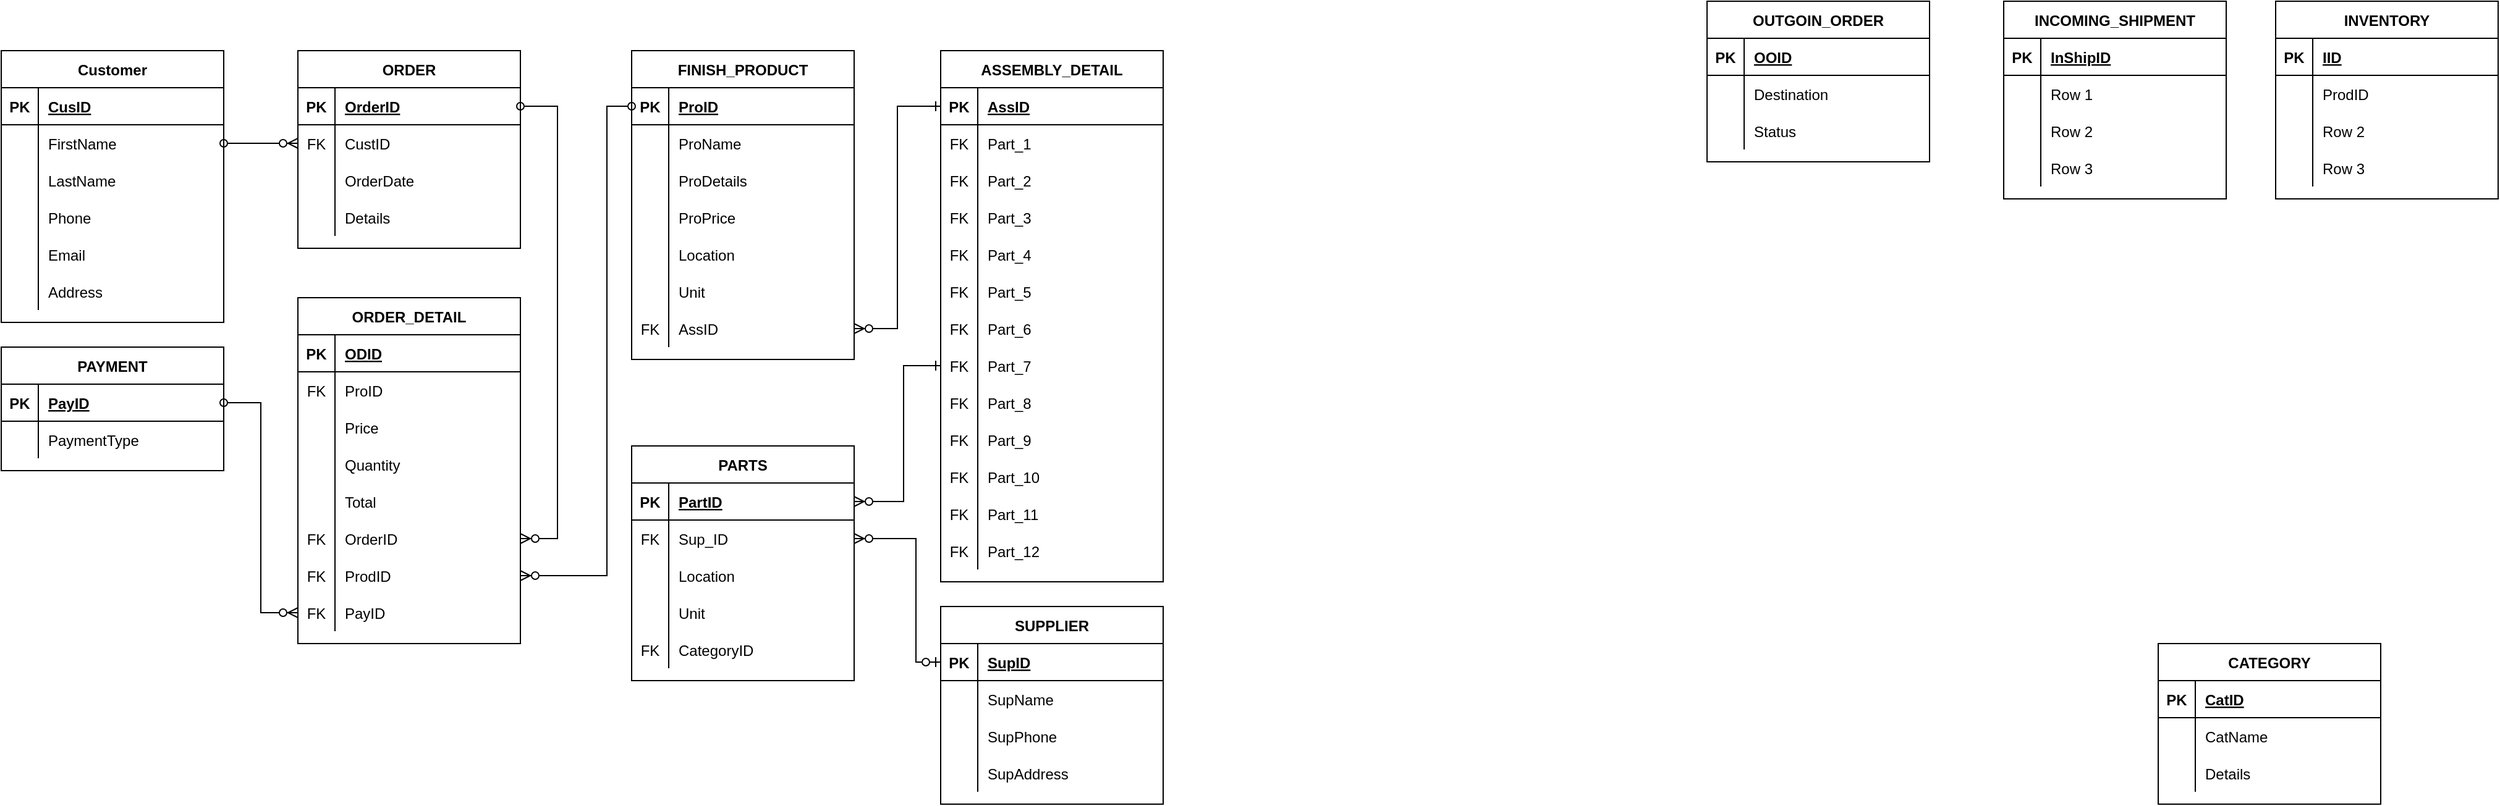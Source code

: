 <mxfile version="14.9.6" type="github">
  <diagram id="S9afzDDr6wnwErve1ACt" name="Page-1">
    <mxGraphModel dx="3122" dy="794" grid="1" gridSize="10" guides="1" tooltips="1" connect="1" arrows="1" fold="1" page="1" pageScale="1" pageWidth="850" pageHeight="1100" math="0" shadow="0">
      <root>
        <mxCell id="0" />
        <mxCell id="1" parent="0" />
        <mxCell id="tT8xZsPLXBF-Hx5m8fWg-1" value="INCOMING_SHIPMENT" style="shape=table;startSize=30;container=1;collapsible=1;childLayout=tableLayout;fixedRows=1;rowLines=0;fontStyle=1;align=center;resizeLast=1;" parent="1" vertex="1">
          <mxGeometry x="300" width="180" height="160" as="geometry" />
        </mxCell>
        <mxCell id="tT8xZsPLXBF-Hx5m8fWg-2" value="" style="shape=partialRectangle;collapsible=0;dropTarget=0;pointerEvents=0;fillColor=none;top=0;left=0;bottom=1;right=0;points=[[0,0.5],[1,0.5]];portConstraint=eastwest;" parent="tT8xZsPLXBF-Hx5m8fWg-1" vertex="1">
          <mxGeometry y="30" width="180" height="30" as="geometry" />
        </mxCell>
        <mxCell id="tT8xZsPLXBF-Hx5m8fWg-3" value="PK" style="shape=partialRectangle;connectable=0;fillColor=none;top=0;left=0;bottom=0;right=0;fontStyle=1;overflow=hidden;" parent="tT8xZsPLXBF-Hx5m8fWg-2" vertex="1">
          <mxGeometry width="30" height="30" as="geometry" />
        </mxCell>
        <mxCell id="tT8xZsPLXBF-Hx5m8fWg-4" value="InShipID" style="shape=partialRectangle;connectable=0;fillColor=none;top=0;left=0;bottom=0;right=0;align=left;spacingLeft=6;fontStyle=5;overflow=hidden;" parent="tT8xZsPLXBF-Hx5m8fWg-2" vertex="1">
          <mxGeometry x="30" width="150" height="30" as="geometry" />
        </mxCell>
        <mxCell id="tT8xZsPLXBF-Hx5m8fWg-5" value="" style="shape=partialRectangle;collapsible=0;dropTarget=0;pointerEvents=0;fillColor=none;top=0;left=0;bottom=0;right=0;points=[[0,0.5],[1,0.5]];portConstraint=eastwest;" parent="tT8xZsPLXBF-Hx5m8fWg-1" vertex="1">
          <mxGeometry y="60" width="180" height="30" as="geometry" />
        </mxCell>
        <mxCell id="tT8xZsPLXBF-Hx5m8fWg-6" value="" style="shape=partialRectangle;connectable=0;fillColor=none;top=0;left=0;bottom=0;right=0;editable=1;overflow=hidden;" parent="tT8xZsPLXBF-Hx5m8fWg-5" vertex="1">
          <mxGeometry width="30" height="30" as="geometry" />
        </mxCell>
        <mxCell id="tT8xZsPLXBF-Hx5m8fWg-7" value="Row 1" style="shape=partialRectangle;connectable=0;fillColor=none;top=0;left=0;bottom=0;right=0;align=left;spacingLeft=6;overflow=hidden;" parent="tT8xZsPLXBF-Hx5m8fWg-5" vertex="1">
          <mxGeometry x="30" width="150" height="30" as="geometry" />
        </mxCell>
        <mxCell id="tT8xZsPLXBF-Hx5m8fWg-8" value="" style="shape=partialRectangle;collapsible=0;dropTarget=0;pointerEvents=0;fillColor=none;top=0;left=0;bottom=0;right=0;points=[[0,0.5],[1,0.5]];portConstraint=eastwest;" parent="tT8xZsPLXBF-Hx5m8fWg-1" vertex="1">
          <mxGeometry y="90" width="180" height="30" as="geometry" />
        </mxCell>
        <mxCell id="tT8xZsPLXBF-Hx5m8fWg-9" value="" style="shape=partialRectangle;connectable=0;fillColor=none;top=0;left=0;bottom=0;right=0;editable=1;overflow=hidden;" parent="tT8xZsPLXBF-Hx5m8fWg-8" vertex="1">
          <mxGeometry width="30" height="30" as="geometry" />
        </mxCell>
        <mxCell id="tT8xZsPLXBF-Hx5m8fWg-10" value="Row 2" style="shape=partialRectangle;connectable=0;fillColor=none;top=0;left=0;bottom=0;right=0;align=left;spacingLeft=6;overflow=hidden;" parent="tT8xZsPLXBF-Hx5m8fWg-8" vertex="1">
          <mxGeometry x="30" width="150" height="30" as="geometry" />
        </mxCell>
        <mxCell id="tT8xZsPLXBF-Hx5m8fWg-11" value="" style="shape=partialRectangle;collapsible=0;dropTarget=0;pointerEvents=0;fillColor=none;top=0;left=0;bottom=0;right=0;points=[[0,0.5],[1,0.5]];portConstraint=eastwest;" parent="tT8xZsPLXBF-Hx5m8fWg-1" vertex="1">
          <mxGeometry y="120" width="180" height="30" as="geometry" />
        </mxCell>
        <mxCell id="tT8xZsPLXBF-Hx5m8fWg-12" value="" style="shape=partialRectangle;connectable=0;fillColor=none;top=0;left=0;bottom=0;right=0;editable=1;overflow=hidden;" parent="tT8xZsPLXBF-Hx5m8fWg-11" vertex="1">
          <mxGeometry width="30" height="30" as="geometry" />
        </mxCell>
        <mxCell id="tT8xZsPLXBF-Hx5m8fWg-13" value="Row 3" style="shape=partialRectangle;connectable=0;fillColor=none;top=0;left=0;bottom=0;right=0;align=left;spacingLeft=6;overflow=hidden;" parent="tT8xZsPLXBF-Hx5m8fWg-11" vertex="1">
          <mxGeometry x="30" width="150" height="30" as="geometry" />
        </mxCell>
        <mxCell id="tT8xZsPLXBF-Hx5m8fWg-14" value="OUTGOIN_ORDER" style="shape=table;startSize=30;container=1;collapsible=1;childLayout=tableLayout;fixedRows=1;rowLines=0;fontStyle=1;align=center;resizeLast=1;" parent="1" vertex="1">
          <mxGeometry x="60" width="180" height="130" as="geometry" />
        </mxCell>
        <mxCell id="tT8xZsPLXBF-Hx5m8fWg-15" value="" style="shape=partialRectangle;collapsible=0;dropTarget=0;pointerEvents=0;fillColor=none;top=0;left=0;bottom=1;right=0;points=[[0,0.5],[1,0.5]];portConstraint=eastwest;" parent="tT8xZsPLXBF-Hx5m8fWg-14" vertex="1">
          <mxGeometry y="30" width="180" height="30" as="geometry" />
        </mxCell>
        <mxCell id="tT8xZsPLXBF-Hx5m8fWg-16" value="PK" style="shape=partialRectangle;connectable=0;fillColor=none;top=0;left=0;bottom=0;right=0;fontStyle=1;overflow=hidden;" parent="tT8xZsPLXBF-Hx5m8fWg-15" vertex="1">
          <mxGeometry width="30" height="30" as="geometry" />
        </mxCell>
        <mxCell id="tT8xZsPLXBF-Hx5m8fWg-17" value="OOID" style="shape=partialRectangle;connectable=0;fillColor=none;top=0;left=0;bottom=0;right=0;align=left;spacingLeft=6;fontStyle=5;overflow=hidden;" parent="tT8xZsPLXBF-Hx5m8fWg-15" vertex="1">
          <mxGeometry x="30" width="150" height="30" as="geometry" />
        </mxCell>
        <mxCell id="tT8xZsPLXBF-Hx5m8fWg-18" value="" style="shape=partialRectangle;collapsible=0;dropTarget=0;pointerEvents=0;fillColor=none;top=0;left=0;bottom=0;right=0;points=[[0,0.5],[1,0.5]];portConstraint=eastwest;" parent="tT8xZsPLXBF-Hx5m8fWg-14" vertex="1">
          <mxGeometry y="60" width="180" height="30" as="geometry" />
        </mxCell>
        <mxCell id="tT8xZsPLXBF-Hx5m8fWg-19" value="" style="shape=partialRectangle;connectable=0;fillColor=none;top=0;left=0;bottom=0;right=0;editable=1;overflow=hidden;" parent="tT8xZsPLXBF-Hx5m8fWg-18" vertex="1">
          <mxGeometry width="30" height="30" as="geometry" />
        </mxCell>
        <mxCell id="tT8xZsPLXBF-Hx5m8fWg-20" value="Destination" style="shape=partialRectangle;connectable=0;fillColor=none;top=0;left=0;bottom=0;right=0;align=left;spacingLeft=6;overflow=hidden;" parent="tT8xZsPLXBF-Hx5m8fWg-18" vertex="1">
          <mxGeometry x="30" width="150" height="30" as="geometry" />
        </mxCell>
        <mxCell id="tT8xZsPLXBF-Hx5m8fWg-21" value="" style="shape=partialRectangle;collapsible=0;dropTarget=0;pointerEvents=0;fillColor=none;top=0;left=0;bottom=0;right=0;points=[[0,0.5],[1,0.5]];portConstraint=eastwest;" parent="tT8xZsPLXBF-Hx5m8fWg-14" vertex="1">
          <mxGeometry y="90" width="180" height="30" as="geometry" />
        </mxCell>
        <mxCell id="tT8xZsPLXBF-Hx5m8fWg-22" value="" style="shape=partialRectangle;connectable=0;fillColor=none;top=0;left=0;bottom=0;right=0;editable=1;overflow=hidden;" parent="tT8xZsPLXBF-Hx5m8fWg-21" vertex="1">
          <mxGeometry width="30" height="30" as="geometry" />
        </mxCell>
        <mxCell id="tT8xZsPLXBF-Hx5m8fWg-23" value="Status" style="shape=partialRectangle;connectable=0;fillColor=none;top=0;left=0;bottom=0;right=0;align=left;spacingLeft=6;overflow=hidden;" parent="tT8xZsPLXBF-Hx5m8fWg-21" vertex="1">
          <mxGeometry x="30" width="150" height="30" as="geometry" />
        </mxCell>
        <mxCell id="tT8xZsPLXBF-Hx5m8fWg-27" value="INVENTORY" style="shape=table;startSize=30;container=1;collapsible=1;childLayout=tableLayout;fixedRows=1;rowLines=0;fontStyle=1;align=center;resizeLast=1;" parent="1" vertex="1">
          <mxGeometry x="520" width="180" height="160" as="geometry" />
        </mxCell>
        <mxCell id="tT8xZsPLXBF-Hx5m8fWg-28" value="" style="shape=partialRectangle;collapsible=0;dropTarget=0;pointerEvents=0;fillColor=none;top=0;left=0;bottom=1;right=0;points=[[0,0.5],[1,0.5]];portConstraint=eastwest;" parent="tT8xZsPLXBF-Hx5m8fWg-27" vertex="1">
          <mxGeometry y="30" width="180" height="30" as="geometry" />
        </mxCell>
        <mxCell id="tT8xZsPLXBF-Hx5m8fWg-29" value="PK" style="shape=partialRectangle;connectable=0;fillColor=none;top=0;left=0;bottom=0;right=0;fontStyle=1;overflow=hidden;" parent="tT8xZsPLXBF-Hx5m8fWg-28" vertex="1">
          <mxGeometry width="30" height="30" as="geometry" />
        </mxCell>
        <mxCell id="tT8xZsPLXBF-Hx5m8fWg-30" value="IID" style="shape=partialRectangle;connectable=0;fillColor=none;top=0;left=0;bottom=0;right=0;align=left;spacingLeft=6;fontStyle=5;overflow=hidden;" parent="tT8xZsPLXBF-Hx5m8fWg-28" vertex="1">
          <mxGeometry x="30" width="150" height="30" as="geometry" />
        </mxCell>
        <mxCell id="tT8xZsPLXBF-Hx5m8fWg-31" value="" style="shape=partialRectangle;collapsible=0;dropTarget=0;pointerEvents=0;fillColor=none;top=0;left=0;bottom=0;right=0;points=[[0,0.5],[1,0.5]];portConstraint=eastwest;" parent="tT8xZsPLXBF-Hx5m8fWg-27" vertex="1">
          <mxGeometry y="60" width="180" height="30" as="geometry" />
        </mxCell>
        <mxCell id="tT8xZsPLXBF-Hx5m8fWg-32" value="" style="shape=partialRectangle;connectable=0;fillColor=none;top=0;left=0;bottom=0;right=0;editable=1;overflow=hidden;" parent="tT8xZsPLXBF-Hx5m8fWg-31" vertex="1">
          <mxGeometry width="30" height="30" as="geometry" />
        </mxCell>
        <mxCell id="tT8xZsPLXBF-Hx5m8fWg-33" value="ProdID" style="shape=partialRectangle;connectable=0;fillColor=none;top=0;left=0;bottom=0;right=0;align=left;spacingLeft=6;overflow=hidden;" parent="tT8xZsPLXBF-Hx5m8fWg-31" vertex="1">
          <mxGeometry x="30" width="150" height="30" as="geometry" />
        </mxCell>
        <mxCell id="tT8xZsPLXBF-Hx5m8fWg-34" value="" style="shape=partialRectangle;collapsible=0;dropTarget=0;pointerEvents=0;fillColor=none;top=0;left=0;bottom=0;right=0;points=[[0,0.5],[1,0.5]];portConstraint=eastwest;" parent="tT8xZsPLXBF-Hx5m8fWg-27" vertex="1">
          <mxGeometry y="90" width="180" height="30" as="geometry" />
        </mxCell>
        <mxCell id="tT8xZsPLXBF-Hx5m8fWg-35" value="" style="shape=partialRectangle;connectable=0;fillColor=none;top=0;left=0;bottom=0;right=0;editable=1;overflow=hidden;" parent="tT8xZsPLXBF-Hx5m8fWg-34" vertex="1">
          <mxGeometry width="30" height="30" as="geometry" />
        </mxCell>
        <mxCell id="tT8xZsPLXBF-Hx5m8fWg-36" value="Row 2" style="shape=partialRectangle;connectable=0;fillColor=none;top=0;left=0;bottom=0;right=0;align=left;spacingLeft=6;overflow=hidden;" parent="tT8xZsPLXBF-Hx5m8fWg-34" vertex="1">
          <mxGeometry x="30" width="150" height="30" as="geometry" />
        </mxCell>
        <mxCell id="tT8xZsPLXBF-Hx5m8fWg-37" value="" style="shape=partialRectangle;collapsible=0;dropTarget=0;pointerEvents=0;fillColor=none;top=0;left=0;bottom=0;right=0;points=[[0,0.5],[1,0.5]];portConstraint=eastwest;" parent="tT8xZsPLXBF-Hx5m8fWg-27" vertex="1">
          <mxGeometry y="120" width="180" height="30" as="geometry" />
        </mxCell>
        <mxCell id="tT8xZsPLXBF-Hx5m8fWg-38" value="" style="shape=partialRectangle;connectable=0;fillColor=none;top=0;left=0;bottom=0;right=0;editable=1;overflow=hidden;" parent="tT8xZsPLXBF-Hx5m8fWg-37" vertex="1">
          <mxGeometry width="30" height="30" as="geometry" />
        </mxCell>
        <mxCell id="tT8xZsPLXBF-Hx5m8fWg-39" value="Row 3" style="shape=partialRectangle;connectable=0;fillColor=none;top=0;left=0;bottom=0;right=0;align=left;spacingLeft=6;overflow=hidden;" parent="tT8xZsPLXBF-Hx5m8fWg-37" vertex="1">
          <mxGeometry x="30" width="150" height="30" as="geometry" />
        </mxCell>
        <mxCell id="tT8xZsPLXBF-Hx5m8fWg-40" value="SUPPLIER" style="shape=table;startSize=30;container=1;collapsible=1;childLayout=tableLayout;fixedRows=1;rowLines=0;fontStyle=1;align=center;resizeLast=1;" parent="1" vertex="1">
          <mxGeometry x="-560" y="490" width="180" height="160" as="geometry" />
        </mxCell>
        <mxCell id="tT8xZsPLXBF-Hx5m8fWg-41" value="" style="shape=partialRectangle;collapsible=0;dropTarget=0;pointerEvents=0;fillColor=none;top=0;left=0;bottom=1;right=0;points=[[0,0.5],[1,0.5]];portConstraint=eastwest;" parent="tT8xZsPLXBF-Hx5m8fWg-40" vertex="1">
          <mxGeometry y="30" width="180" height="30" as="geometry" />
        </mxCell>
        <mxCell id="tT8xZsPLXBF-Hx5m8fWg-42" value="PK" style="shape=partialRectangle;connectable=0;fillColor=none;top=0;left=0;bottom=0;right=0;fontStyle=1;overflow=hidden;" parent="tT8xZsPLXBF-Hx5m8fWg-41" vertex="1">
          <mxGeometry width="30" height="30" as="geometry" />
        </mxCell>
        <mxCell id="tT8xZsPLXBF-Hx5m8fWg-43" value="SupID" style="shape=partialRectangle;connectable=0;fillColor=none;top=0;left=0;bottom=0;right=0;align=left;spacingLeft=6;fontStyle=5;overflow=hidden;" parent="tT8xZsPLXBF-Hx5m8fWg-41" vertex="1">
          <mxGeometry x="30" width="150" height="30" as="geometry" />
        </mxCell>
        <mxCell id="tT8xZsPLXBF-Hx5m8fWg-44" value="" style="shape=partialRectangle;collapsible=0;dropTarget=0;pointerEvents=0;fillColor=none;top=0;left=0;bottom=0;right=0;points=[[0,0.5],[1,0.5]];portConstraint=eastwest;" parent="tT8xZsPLXBF-Hx5m8fWg-40" vertex="1">
          <mxGeometry y="60" width="180" height="30" as="geometry" />
        </mxCell>
        <mxCell id="tT8xZsPLXBF-Hx5m8fWg-45" value="" style="shape=partialRectangle;connectable=0;fillColor=none;top=0;left=0;bottom=0;right=0;editable=1;overflow=hidden;" parent="tT8xZsPLXBF-Hx5m8fWg-44" vertex="1">
          <mxGeometry width="30" height="30" as="geometry" />
        </mxCell>
        <mxCell id="tT8xZsPLXBF-Hx5m8fWg-46" value="SupName" style="shape=partialRectangle;connectable=0;fillColor=none;top=0;left=0;bottom=0;right=0;align=left;spacingLeft=6;overflow=hidden;" parent="tT8xZsPLXBF-Hx5m8fWg-44" vertex="1">
          <mxGeometry x="30" width="150" height="30" as="geometry" />
        </mxCell>
        <mxCell id="tT8xZsPLXBF-Hx5m8fWg-47" value="" style="shape=partialRectangle;collapsible=0;dropTarget=0;pointerEvents=0;fillColor=none;top=0;left=0;bottom=0;right=0;points=[[0,0.5],[1,0.5]];portConstraint=eastwest;" parent="tT8xZsPLXBF-Hx5m8fWg-40" vertex="1">
          <mxGeometry y="90" width="180" height="30" as="geometry" />
        </mxCell>
        <mxCell id="tT8xZsPLXBF-Hx5m8fWg-48" value="" style="shape=partialRectangle;connectable=0;fillColor=none;top=0;left=0;bottom=0;right=0;editable=1;overflow=hidden;" parent="tT8xZsPLXBF-Hx5m8fWg-47" vertex="1">
          <mxGeometry width="30" height="30" as="geometry" />
        </mxCell>
        <mxCell id="tT8xZsPLXBF-Hx5m8fWg-49" value="SupPhone" style="shape=partialRectangle;connectable=0;fillColor=none;top=0;left=0;bottom=0;right=0;align=left;spacingLeft=6;overflow=hidden;" parent="tT8xZsPLXBF-Hx5m8fWg-47" vertex="1">
          <mxGeometry x="30" width="150" height="30" as="geometry" />
        </mxCell>
        <mxCell id="tT8xZsPLXBF-Hx5m8fWg-50" value="" style="shape=partialRectangle;collapsible=0;dropTarget=0;pointerEvents=0;fillColor=none;top=0;left=0;bottom=0;right=0;points=[[0,0.5],[1,0.5]];portConstraint=eastwest;" parent="tT8xZsPLXBF-Hx5m8fWg-40" vertex="1">
          <mxGeometry y="120" width="180" height="30" as="geometry" />
        </mxCell>
        <mxCell id="tT8xZsPLXBF-Hx5m8fWg-51" value="" style="shape=partialRectangle;connectable=0;fillColor=none;top=0;left=0;bottom=0;right=0;editable=1;overflow=hidden;" parent="tT8xZsPLXBF-Hx5m8fWg-50" vertex="1">
          <mxGeometry width="30" height="30" as="geometry" />
        </mxCell>
        <mxCell id="tT8xZsPLXBF-Hx5m8fWg-52" value="SupAddress" style="shape=partialRectangle;connectable=0;fillColor=none;top=0;left=0;bottom=0;right=0;align=left;spacingLeft=6;overflow=hidden;" parent="tT8xZsPLXBF-Hx5m8fWg-50" vertex="1">
          <mxGeometry x="30" width="150" height="30" as="geometry" />
        </mxCell>
        <mxCell id="tT8xZsPLXBF-Hx5m8fWg-66" value="PARTS" style="shape=table;startSize=30;container=1;collapsible=1;childLayout=tableLayout;fixedRows=1;rowLines=0;fontStyle=1;align=center;resizeLast=1;" parent="1" vertex="1">
          <mxGeometry x="-810" y="360" width="180" height="190" as="geometry" />
        </mxCell>
        <mxCell id="tT8xZsPLXBF-Hx5m8fWg-67" value="" style="shape=partialRectangle;collapsible=0;dropTarget=0;pointerEvents=0;fillColor=none;top=0;left=0;bottom=1;right=0;points=[[0,0.5],[1,0.5]];portConstraint=eastwest;" parent="tT8xZsPLXBF-Hx5m8fWg-66" vertex="1">
          <mxGeometry y="30" width="180" height="30" as="geometry" />
        </mxCell>
        <mxCell id="tT8xZsPLXBF-Hx5m8fWg-68" value="PK" style="shape=partialRectangle;connectable=0;fillColor=none;top=0;left=0;bottom=0;right=0;fontStyle=1;overflow=hidden;" parent="tT8xZsPLXBF-Hx5m8fWg-67" vertex="1">
          <mxGeometry width="30" height="30" as="geometry" />
        </mxCell>
        <mxCell id="tT8xZsPLXBF-Hx5m8fWg-69" value="PartID" style="shape=partialRectangle;connectable=0;fillColor=none;top=0;left=0;bottom=0;right=0;align=left;spacingLeft=6;fontStyle=5;overflow=hidden;" parent="tT8xZsPLXBF-Hx5m8fWg-67" vertex="1">
          <mxGeometry x="30" width="150" height="30" as="geometry" />
        </mxCell>
        <mxCell id="tT8xZsPLXBF-Hx5m8fWg-70" value="" style="shape=partialRectangle;collapsible=0;dropTarget=0;pointerEvents=0;fillColor=none;top=0;left=0;bottom=0;right=0;points=[[0,0.5],[1,0.5]];portConstraint=eastwest;" parent="tT8xZsPLXBF-Hx5m8fWg-66" vertex="1">
          <mxGeometry y="60" width="180" height="30" as="geometry" />
        </mxCell>
        <mxCell id="tT8xZsPLXBF-Hx5m8fWg-71" value="FK" style="shape=partialRectangle;connectable=0;fillColor=none;top=0;left=0;bottom=0;right=0;editable=1;overflow=hidden;" parent="tT8xZsPLXBF-Hx5m8fWg-70" vertex="1">
          <mxGeometry width="30" height="30" as="geometry" />
        </mxCell>
        <mxCell id="tT8xZsPLXBF-Hx5m8fWg-72" value="Sup_ID" style="shape=partialRectangle;connectable=0;fillColor=none;top=0;left=0;bottom=0;right=0;align=left;spacingLeft=6;overflow=hidden;" parent="tT8xZsPLXBF-Hx5m8fWg-70" vertex="1">
          <mxGeometry x="30" width="150" height="30" as="geometry" />
        </mxCell>
        <mxCell id="tT8xZsPLXBF-Hx5m8fWg-73" value="" style="shape=partialRectangle;collapsible=0;dropTarget=0;pointerEvents=0;fillColor=none;top=0;left=0;bottom=0;right=0;points=[[0,0.5],[1,0.5]];portConstraint=eastwest;" parent="tT8xZsPLXBF-Hx5m8fWg-66" vertex="1">
          <mxGeometry y="90" width="180" height="30" as="geometry" />
        </mxCell>
        <mxCell id="tT8xZsPLXBF-Hx5m8fWg-74" value="" style="shape=partialRectangle;connectable=0;fillColor=none;top=0;left=0;bottom=0;right=0;editable=1;overflow=hidden;" parent="tT8xZsPLXBF-Hx5m8fWg-73" vertex="1">
          <mxGeometry width="30" height="30" as="geometry" />
        </mxCell>
        <mxCell id="tT8xZsPLXBF-Hx5m8fWg-75" value="Location" style="shape=partialRectangle;connectable=0;fillColor=none;top=0;left=0;bottom=0;right=0;align=left;spacingLeft=6;overflow=hidden;" parent="tT8xZsPLXBF-Hx5m8fWg-73" vertex="1">
          <mxGeometry x="30" width="150" height="30" as="geometry" />
        </mxCell>
        <mxCell id="tT8xZsPLXBF-Hx5m8fWg-106" value="" style="shape=partialRectangle;collapsible=0;dropTarget=0;pointerEvents=0;fillColor=none;top=0;left=0;bottom=0;right=0;points=[[0,0.5],[1,0.5]];portConstraint=eastwest;" parent="tT8xZsPLXBF-Hx5m8fWg-66" vertex="1">
          <mxGeometry y="120" width="180" height="30" as="geometry" />
        </mxCell>
        <mxCell id="tT8xZsPLXBF-Hx5m8fWg-107" value="" style="shape=partialRectangle;connectable=0;fillColor=none;top=0;left=0;bottom=0;right=0;editable=1;overflow=hidden;" parent="tT8xZsPLXBF-Hx5m8fWg-106" vertex="1">
          <mxGeometry width="30" height="30" as="geometry" />
        </mxCell>
        <mxCell id="tT8xZsPLXBF-Hx5m8fWg-108" value="Unit" style="shape=partialRectangle;connectable=0;fillColor=none;top=0;left=0;bottom=0;right=0;align=left;spacingLeft=6;overflow=hidden;" parent="tT8xZsPLXBF-Hx5m8fWg-106" vertex="1">
          <mxGeometry x="30" width="150" height="30" as="geometry" />
        </mxCell>
        <mxCell id="tT8xZsPLXBF-Hx5m8fWg-111" value="" style="shape=partialRectangle;collapsible=0;dropTarget=0;pointerEvents=0;fillColor=none;top=0;left=0;bottom=0;right=0;points=[[0,0.5],[1,0.5]];portConstraint=eastwest;" parent="tT8xZsPLXBF-Hx5m8fWg-66" vertex="1">
          <mxGeometry y="150" width="180" height="30" as="geometry" />
        </mxCell>
        <mxCell id="tT8xZsPLXBF-Hx5m8fWg-112" value="FK" style="shape=partialRectangle;connectable=0;fillColor=none;top=0;left=0;bottom=0;right=0;editable=1;overflow=hidden;" parent="tT8xZsPLXBF-Hx5m8fWg-111" vertex="1">
          <mxGeometry width="30" height="30" as="geometry" />
        </mxCell>
        <mxCell id="tT8xZsPLXBF-Hx5m8fWg-113" value="CategoryID" style="shape=partialRectangle;connectable=0;fillColor=none;top=0;left=0;bottom=0;right=0;align=left;spacingLeft=6;overflow=hidden;" parent="tT8xZsPLXBF-Hx5m8fWg-111" vertex="1">
          <mxGeometry x="30" width="150" height="30" as="geometry" />
        </mxCell>
        <mxCell id="tT8xZsPLXBF-Hx5m8fWg-79" value="CATEGORY" style="shape=table;startSize=30;container=1;collapsible=1;childLayout=tableLayout;fixedRows=1;rowLines=0;fontStyle=1;align=center;resizeLast=1;" parent="1" vertex="1">
          <mxGeometry x="425" y="520" width="180" height="130" as="geometry" />
        </mxCell>
        <mxCell id="tT8xZsPLXBF-Hx5m8fWg-80" value="" style="shape=partialRectangle;collapsible=0;dropTarget=0;pointerEvents=0;fillColor=none;top=0;left=0;bottom=1;right=0;points=[[0,0.5],[1,0.5]];portConstraint=eastwest;" parent="tT8xZsPLXBF-Hx5m8fWg-79" vertex="1">
          <mxGeometry y="30" width="180" height="30" as="geometry" />
        </mxCell>
        <mxCell id="tT8xZsPLXBF-Hx5m8fWg-81" value="PK" style="shape=partialRectangle;connectable=0;fillColor=none;top=0;left=0;bottom=0;right=0;fontStyle=1;overflow=hidden;" parent="tT8xZsPLXBF-Hx5m8fWg-80" vertex="1">
          <mxGeometry width="30" height="30" as="geometry" />
        </mxCell>
        <mxCell id="tT8xZsPLXBF-Hx5m8fWg-82" value="CatID" style="shape=partialRectangle;connectable=0;fillColor=none;top=0;left=0;bottom=0;right=0;align=left;spacingLeft=6;fontStyle=5;overflow=hidden;" parent="tT8xZsPLXBF-Hx5m8fWg-80" vertex="1">
          <mxGeometry x="30" width="150" height="30" as="geometry" />
        </mxCell>
        <mxCell id="tT8xZsPLXBF-Hx5m8fWg-83" value="" style="shape=partialRectangle;collapsible=0;dropTarget=0;pointerEvents=0;fillColor=none;top=0;left=0;bottom=0;right=0;points=[[0,0.5],[1,0.5]];portConstraint=eastwest;" parent="tT8xZsPLXBF-Hx5m8fWg-79" vertex="1">
          <mxGeometry y="60" width="180" height="30" as="geometry" />
        </mxCell>
        <mxCell id="tT8xZsPLXBF-Hx5m8fWg-84" value="" style="shape=partialRectangle;connectable=0;fillColor=none;top=0;left=0;bottom=0;right=0;editable=1;overflow=hidden;" parent="tT8xZsPLXBF-Hx5m8fWg-83" vertex="1">
          <mxGeometry width="30" height="30" as="geometry" />
        </mxCell>
        <mxCell id="tT8xZsPLXBF-Hx5m8fWg-85" value="CatName" style="shape=partialRectangle;connectable=0;fillColor=none;top=0;left=0;bottom=0;right=0;align=left;spacingLeft=6;overflow=hidden;" parent="tT8xZsPLXBF-Hx5m8fWg-83" vertex="1">
          <mxGeometry x="30" width="150" height="30" as="geometry" />
        </mxCell>
        <mxCell id="tT8xZsPLXBF-Hx5m8fWg-86" value="" style="shape=partialRectangle;collapsible=0;dropTarget=0;pointerEvents=0;fillColor=none;top=0;left=0;bottom=0;right=0;points=[[0,0.5],[1,0.5]];portConstraint=eastwest;" parent="tT8xZsPLXBF-Hx5m8fWg-79" vertex="1">
          <mxGeometry y="90" width="180" height="30" as="geometry" />
        </mxCell>
        <mxCell id="tT8xZsPLXBF-Hx5m8fWg-87" value="" style="shape=partialRectangle;connectable=0;fillColor=none;top=0;left=0;bottom=0;right=0;editable=1;overflow=hidden;" parent="tT8xZsPLXBF-Hx5m8fWg-86" vertex="1">
          <mxGeometry width="30" height="30" as="geometry" />
        </mxCell>
        <mxCell id="tT8xZsPLXBF-Hx5m8fWg-88" value="Details" style="shape=partialRectangle;connectable=0;fillColor=none;top=0;left=0;bottom=0;right=0;align=left;spacingLeft=6;overflow=hidden;" parent="tT8xZsPLXBF-Hx5m8fWg-86" vertex="1">
          <mxGeometry x="30" width="150" height="30" as="geometry" />
        </mxCell>
        <mxCell id="tT8xZsPLXBF-Hx5m8fWg-92" value="ORDER" style="shape=table;startSize=30;container=1;collapsible=1;childLayout=tableLayout;fixedRows=1;rowLines=0;fontStyle=1;align=center;resizeLast=1;" parent="1" vertex="1">
          <mxGeometry x="-1080" y="40" width="180" height="160" as="geometry" />
        </mxCell>
        <mxCell id="tT8xZsPLXBF-Hx5m8fWg-93" value="" style="shape=partialRectangle;collapsible=0;dropTarget=0;pointerEvents=0;fillColor=none;top=0;left=0;bottom=1;right=0;points=[[0,0.5],[1,0.5]];portConstraint=eastwest;" parent="tT8xZsPLXBF-Hx5m8fWg-92" vertex="1">
          <mxGeometry y="30" width="180" height="30" as="geometry" />
        </mxCell>
        <mxCell id="tT8xZsPLXBF-Hx5m8fWg-94" value="PK" style="shape=partialRectangle;connectable=0;fillColor=none;top=0;left=0;bottom=0;right=0;fontStyle=1;overflow=hidden;" parent="tT8xZsPLXBF-Hx5m8fWg-93" vertex="1">
          <mxGeometry width="30" height="30" as="geometry" />
        </mxCell>
        <mxCell id="tT8xZsPLXBF-Hx5m8fWg-95" value="OrderID" style="shape=partialRectangle;connectable=0;fillColor=none;top=0;left=0;bottom=0;right=0;align=left;spacingLeft=6;fontStyle=5;overflow=hidden;" parent="tT8xZsPLXBF-Hx5m8fWg-93" vertex="1">
          <mxGeometry x="30" width="150" height="30" as="geometry" />
        </mxCell>
        <mxCell id="tT8xZsPLXBF-Hx5m8fWg-96" value="" style="shape=partialRectangle;collapsible=0;dropTarget=0;pointerEvents=0;fillColor=none;top=0;left=0;bottom=0;right=0;points=[[0,0.5],[1,0.5]];portConstraint=eastwest;" parent="tT8xZsPLXBF-Hx5m8fWg-92" vertex="1">
          <mxGeometry y="60" width="180" height="30" as="geometry" />
        </mxCell>
        <mxCell id="tT8xZsPLXBF-Hx5m8fWg-97" value="FK" style="shape=partialRectangle;connectable=0;fillColor=none;top=0;left=0;bottom=0;right=0;editable=1;overflow=hidden;" parent="tT8xZsPLXBF-Hx5m8fWg-96" vertex="1">
          <mxGeometry width="30" height="30" as="geometry" />
        </mxCell>
        <mxCell id="tT8xZsPLXBF-Hx5m8fWg-98" value="CustID" style="shape=partialRectangle;connectable=0;fillColor=none;top=0;left=0;bottom=0;right=0;align=left;spacingLeft=6;overflow=hidden;" parent="tT8xZsPLXBF-Hx5m8fWg-96" vertex="1">
          <mxGeometry x="30" width="150" height="30" as="geometry" />
        </mxCell>
        <mxCell id="tT8xZsPLXBF-Hx5m8fWg-99" value="" style="shape=partialRectangle;collapsible=0;dropTarget=0;pointerEvents=0;fillColor=none;top=0;left=0;bottom=0;right=0;points=[[0,0.5],[1,0.5]];portConstraint=eastwest;" parent="tT8xZsPLXBF-Hx5m8fWg-92" vertex="1">
          <mxGeometry y="90" width="180" height="30" as="geometry" />
        </mxCell>
        <mxCell id="tT8xZsPLXBF-Hx5m8fWg-100" value="" style="shape=partialRectangle;connectable=0;fillColor=none;top=0;left=0;bottom=0;right=0;editable=1;overflow=hidden;" parent="tT8xZsPLXBF-Hx5m8fWg-99" vertex="1">
          <mxGeometry width="30" height="30" as="geometry" />
        </mxCell>
        <mxCell id="tT8xZsPLXBF-Hx5m8fWg-101" value="OrderDate" style="shape=partialRectangle;connectable=0;fillColor=none;top=0;left=0;bottom=0;right=0;align=left;spacingLeft=6;overflow=hidden;" parent="tT8xZsPLXBF-Hx5m8fWg-99" vertex="1">
          <mxGeometry x="30" width="150" height="30" as="geometry" />
        </mxCell>
        <mxCell id="tT8xZsPLXBF-Hx5m8fWg-102" value="" style="shape=partialRectangle;collapsible=0;dropTarget=0;pointerEvents=0;fillColor=none;top=0;left=0;bottom=0;right=0;points=[[0,0.5],[1,0.5]];portConstraint=eastwest;" parent="tT8xZsPLXBF-Hx5m8fWg-92" vertex="1">
          <mxGeometry y="120" width="180" height="30" as="geometry" />
        </mxCell>
        <mxCell id="tT8xZsPLXBF-Hx5m8fWg-103" value="" style="shape=partialRectangle;connectable=0;fillColor=none;top=0;left=0;bottom=0;right=0;editable=1;overflow=hidden;" parent="tT8xZsPLXBF-Hx5m8fWg-102" vertex="1">
          <mxGeometry width="30" height="30" as="geometry" />
        </mxCell>
        <mxCell id="tT8xZsPLXBF-Hx5m8fWg-104" value="Details" style="shape=partialRectangle;connectable=0;fillColor=none;top=0;left=0;bottom=0;right=0;align=left;spacingLeft=6;overflow=hidden;" parent="tT8xZsPLXBF-Hx5m8fWg-102" vertex="1">
          <mxGeometry x="30" width="150" height="30" as="geometry" />
        </mxCell>
        <mxCell id="tT8xZsPLXBF-Hx5m8fWg-105" style="edgeStyle=orthogonalEdgeStyle;rounded=0;orthogonalLoop=1;jettySize=auto;html=1;exitX=0;exitY=0.5;exitDx=0;exitDy=0;entryX=1;entryY=0.5;entryDx=0;entryDy=0;endArrow=ERzeroToMany;endFill=1;startArrow=ERzeroToOne;startFill=1;" parent="1" source="tT8xZsPLXBF-Hx5m8fWg-41" target="tT8xZsPLXBF-Hx5m8fWg-70" edge="1">
          <mxGeometry relative="1" as="geometry">
            <mxPoint x="40" y="315" as="sourcePoint" />
            <Array as="points">
              <mxPoint x="-580" y="535" />
              <mxPoint x="-580" y="435" />
            </Array>
          </mxGeometry>
        </mxCell>
        <mxCell id="tT8xZsPLXBF-Hx5m8fWg-115" value="ORDER_DETAIL" style="shape=table;startSize=30;container=1;collapsible=1;childLayout=tableLayout;fixedRows=1;rowLines=0;fontStyle=1;align=center;resizeLast=1;" parent="1" vertex="1">
          <mxGeometry x="-1080" y="240" width="180" height="280" as="geometry" />
        </mxCell>
        <mxCell id="tT8xZsPLXBF-Hx5m8fWg-116" value="" style="shape=partialRectangle;collapsible=0;dropTarget=0;pointerEvents=0;fillColor=none;top=0;left=0;bottom=1;right=0;points=[[0,0.5],[1,0.5]];portConstraint=eastwest;" parent="tT8xZsPLXBF-Hx5m8fWg-115" vertex="1">
          <mxGeometry y="30" width="180" height="30" as="geometry" />
        </mxCell>
        <mxCell id="tT8xZsPLXBF-Hx5m8fWg-117" value="PK" style="shape=partialRectangle;connectable=0;fillColor=none;top=0;left=0;bottom=0;right=0;fontStyle=1;overflow=hidden;" parent="tT8xZsPLXBF-Hx5m8fWg-116" vertex="1">
          <mxGeometry width="30" height="30" as="geometry" />
        </mxCell>
        <mxCell id="tT8xZsPLXBF-Hx5m8fWg-118" value="ODID" style="shape=partialRectangle;connectable=0;fillColor=none;top=0;left=0;bottom=0;right=0;align=left;spacingLeft=6;fontStyle=5;overflow=hidden;" parent="tT8xZsPLXBF-Hx5m8fWg-116" vertex="1">
          <mxGeometry x="30" width="150" height="30" as="geometry" />
        </mxCell>
        <mxCell id="tT8xZsPLXBF-Hx5m8fWg-119" value="" style="shape=partialRectangle;collapsible=0;dropTarget=0;pointerEvents=0;fillColor=none;top=0;left=0;bottom=0;right=0;points=[[0,0.5],[1,0.5]];portConstraint=eastwest;" parent="tT8xZsPLXBF-Hx5m8fWg-115" vertex="1">
          <mxGeometry y="60" width="180" height="30" as="geometry" />
        </mxCell>
        <mxCell id="tT8xZsPLXBF-Hx5m8fWg-120" value="FK" style="shape=partialRectangle;connectable=0;fillColor=none;top=0;left=0;bottom=0;right=0;editable=1;overflow=hidden;" parent="tT8xZsPLXBF-Hx5m8fWg-119" vertex="1">
          <mxGeometry width="30" height="30" as="geometry" />
        </mxCell>
        <mxCell id="tT8xZsPLXBF-Hx5m8fWg-121" value="ProID" style="shape=partialRectangle;connectable=0;fillColor=none;top=0;left=0;bottom=0;right=0;align=left;spacingLeft=6;overflow=hidden;" parent="tT8xZsPLXBF-Hx5m8fWg-119" vertex="1">
          <mxGeometry x="30" width="150" height="30" as="geometry" />
        </mxCell>
        <mxCell id="tT8xZsPLXBF-Hx5m8fWg-122" value="" style="shape=partialRectangle;collapsible=0;dropTarget=0;pointerEvents=0;fillColor=none;top=0;left=0;bottom=0;right=0;points=[[0,0.5],[1,0.5]];portConstraint=eastwest;" parent="tT8xZsPLXBF-Hx5m8fWg-115" vertex="1">
          <mxGeometry y="90" width="180" height="30" as="geometry" />
        </mxCell>
        <mxCell id="tT8xZsPLXBF-Hx5m8fWg-123" value="" style="shape=partialRectangle;connectable=0;fillColor=none;top=0;left=0;bottom=0;right=0;editable=1;overflow=hidden;" parent="tT8xZsPLXBF-Hx5m8fWg-122" vertex="1">
          <mxGeometry width="30" height="30" as="geometry" />
        </mxCell>
        <mxCell id="tT8xZsPLXBF-Hx5m8fWg-124" value="Price" style="shape=partialRectangle;connectable=0;fillColor=none;top=0;left=0;bottom=0;right=0;align=left;spacingLeft=6;overflow=hidden;" parent="tT8xZsPLXBF-Hx5m8fWg-122" vertex="1">
          <mxGeometry x="30" width="150" height="30" as="geometry" />
        </mxCell>
        <mxCell id="tT8xZsPLXBF-Hx5m8fWg-125" value="" style="shape=partialRectangle;collapsible=0;dropTarget=0;pointerEvents=0;fillColor=none;top=0;left=0;bottom=0;right=0;points=[[0,0.5],[1,0.5]];portConstraint=eastwest;" parent="tT8xZsPLXBF-Hx5m8fWg-115" vertex="1">
          <mxGeometry y="120" width="180" height="30" as="geometry" />
        </mxCell>
        <mxCell id="tT8xZsPLXBF-Hx5m8fWg-126" value="" style="shape=partialRectangle;connectable=0;fillColor=none;top=0;left=0;bottom=0;right=0;editable=1;overflow=hidden;" parent="tT8xZsPLXBF-Hx5m8fWg-125" vertex="1">
          <mxGeometry width="30" height="30" as="geometry" />
        </mxCell>
        <mxCell id="tT8xZsPLXBF-Hx5m8fWg-127" value="Quantity" style="shape=partialRectangle;connectable=0;fillColor=none;top=0;left=0;bottom=0;right=0;align=left;spacingLeft=6;overflow=hidden;" parent="tT8xZsPLXBF-Hx5m8fWg-125" vertex="1">
          <mxGeometry x="30" width="150" height="30" as="geometry" />
        </mxCell>
        <mxCell id="tT8xZsPLXBF-Hx5m8fWg-257" value="" style="shape=partialRectangle;collapsible=0;dropTarget=0;pointerEvents=0;fillColor=none;top=0;left=0;bottom=0;right=0;points=[[0,0.5],[1,0.5]];portConstraint=eastwest;" parent="tT8xZsPLXBF-Hx5m8fWg-115" vertex="1">
          <mxGeometry y="150" width="180" height="30" as="geometry" />
        </mxCell>
        <mxCell id="tT8xZsPLXBF-Hx5m8fWg-258" value="" style="shape=partialRectangle;connectable=0;fillColor=none;top=0;left=0;bottom=0;right=0;editable=1;overflow=hidden;" parent="tT8xZsPLXBF-Hx5m8fWg-257" vertex="1">
          <mxGeometry width="30" height="30" as="geometry" />
        </mxCell>
        <mxCell id="tT8xZsPLXBF-Hx5m8fWg-259" value="Total" style="shape=partialRectangle;connectable=0;fillColor=none;top=0;left=0;bottom=0;right=0;align=left;spacingLeft=6;overflow=hidden;" parent="tT8xZsPLXBF-Hx5m8fWg-257" vertex="1">
          <mxGeometry x="30" width="150" height="30" as="geometry" />
        </mxCell>
        <mxCell id="tT8xZsPLXBF-Hx5m8fWg-251" value="" style="shape=partialRectangle;collapsible=0;dropTarget=0;pointerEvents=0;fillColor=none;top=0;left=0;bottom=0;right=0;points=[[0,0.5],[1,0.5]];portConstraint=eastwest;" parent="tT8xZsPLXBF-Hx5m8fWg-115" vertex="1">
          <mxGeometry y="180" width="180" height="30" as="geometry" />
        </mxCell>
        <mxCell id="tT8xZsPLXBF-Hx5m8fWg-252" value="FK" style="shape=partialRectangle;connectable=0;fillColor=none;top=0;left=0;bottom=0;right=0;editable=1;overflow=hidden;" parent="tT8xZsPLXBF-Hx5m8fWg-251" vertex="1">
          <mxGeometry width="30" height="30" as="geometry" />
        </mxCell>
        <mxCell id="tT8xZsPLXBF-Hx5m8fWg-253" value="OrderID" style="shape=partialRectangle;connectable=0;fillColor=none;top=0;left=0;bottom=0;right=0;align=left;spacingLeft=6;overflow=hidden;" parent="tT8xZsPLXBF-Hx5m8fWg-251" vertex="1">
          <mxGeometry x="30" width="150" height="30" as="geometry" />
        </mxCell>
        <mxCell id="tT8xZsPLXBF-Hx5m8fWg-245" value="" style="shape=partialRectangle;collapsible=0;dropTarget=0;pointerEvents=0;fillColor=none;top=0;left=0;bottom=0;right=0;points=[[0,0.5],[1,0.5]];portConstraint=eastwest;" parent="tT8xZsPLXBF-Hx5m8fWg-115" vertex="1">
          <mxGeometry y="210" width="180" height="30" as="geometry" />
        </mxCell>
        <mxCell id="tT8xZsPLXBF-Hx5m8fWg-246" value="FK" style="shape=partialRectangle;connectable=0;fillColor=none;top=0;left=0;bottom=0;right=0;editable=1;overflow=hidden;" parent="tT8xZsPLXBF-Hx5m8fWg-245" vertex="1">
          <mxGeometry width="30" height="30" as="geometry" />
        </mxCell>
        <mxCell id="tT8xZsPLXBF-Hx5m8fWg-247" value="ProdID" style="shape=partialRectangle;connectable=0;fillColor=none;top=0;left=0;bottom=0;right=0;align=left;spacingLeft=6;overflow=hidden;" parent="tT8xZsPLXBF-Hx5m8fWg-245" vertex="1">
          <mxGeometry x="30" width="150" height="30" as="geometry" />
        </mxCell>
        <mxCell id="tT8xZsPLXBF-Hx5m8fWg-254" value="" style="shape=partialRectangle;collapsible=0;dropTarget=0;pointerEvents=0;fillColor=none;top=0;left=0;bottom=0;right=0;points=[[0,0.5],[1,0.5]];portConstraint=eastwest;" parent="tT8xZsPLXBF-Hx5m8fWg-115" vertex="1">
          <mxGeometry y="240" width="180" height="30" as="geometry" />
        </mxCell>
        <mxCell id="tT8xZsPLXBF-Hx5m8fWg-255" value="FK" style="shape=partialRectangle;connectable=0;fillColor=none;top=0;left=0;bottom=0;right=0;editable=1;overflow=hidden;" parent="tT8xZsPLXBF-Hx5m8fWg-254" vertex="1">
          <mxGeometry width="30" height="30" as="geometry" />
        </mxCell>
        <mxCell id="tT8xZsPLXBF-Hx5m8fWg-256" value="PayID" style="shape=partialRectangle;connectable=0;fillColor=none;top=0;left=0;bottom=0;right=0;align=left;spacingLeft=6;overflow=hidden;" parent="tT8xZsPLXBF-Hx5m8fWg-254" vertex="1">
          <mxGeometry x="30" width="150" height="30" as="geometry" />
        </mxCell>
        <mxCell id="tT8xZsPLXBF-Hx5m8fWg-128" value="ASSEMBLY_DETAIL" style="shape=table;startSize=30;container=1;collapsible=1;childLayout=tableLayout;fixedRows=1;rowLines=0;fontStyle=1;align=center;resizeLast=1;" parent="1" vertex="1">
          <mxGeometry x="-560" y="40" width="180" height="430" as="geometry" />
        </mxCell>
        <mxCell id="tT8xZsPLXBF-Hx5m8fWg-129" value="" style="shape=partialRectangle;collapsible=0;dropTarget=0;pointerEvents=0;fillColor=none;top=0;left=0;bottom=1;right=0;points=[[0,0.5],[1,0.5]];portConstraint=eastwest;" parent="tT8xZsPLXBF-Hx5m8fWg-128" vertex="1">
          <mxGeometry y="30" width="180" height="30" as="geometry" />
        </mxCell>
        <mxCell id="tT8xZsPLXBF-Hx5m8fWg-130" value="PK" style="shape=partialRectangle;connectable=0;fillColor=none;top=0;left=0;bottom=0;right=0;fontStyle=1;overflow=hidden;" parent="tT8xZsPLXBF-Hx5m8fWg-129" vertex="1">
          <mxGeometry width="30" height="30" as="geometry" />
        </mxCell>
        <mxCell id="tT8xZsPLXBF-Hx5m8fWg-131" value="AssID" style="shape=partialRectangle;connectable=0;fillColor=none;top=0;left=0;bottom=0;right=0;align=left;spacingLeft=6;fontStyle=5;overflow=hidden;" parent="tT8xZsPLXBF-Hx5m8fWg-129" vertex="1">
          <mxGeometry x="30" width="150" height="30" as="geometry" />
        </mxCell>
        <mxCell id="tT8xZsPLXBF-Hx5m8fWg-183" value="" style="shape=partialRectangle;collapsible=0;dropTarget=0;pointerEvents=0;fillColor=none;top=0;left=0;bottom=0;right=0;points=[[0,0.5],[1,0.5]];portConstraint=eastwest;" parent="tT8xZsPLXBF-Hx5m8fWg-128" vertex="1">
          <mxGeometry y="60" width="180" height="30" as="geometry" />
        </mxCell>
        <mxCell id="tT8xZsPLXBF-Hx5m8fWg-184" value="FK" style="shape=partialRectangle;connectable=0;fillColor=none;top=0;left=0;bottom=0;right=0;editable=1;overflow=hidden;" parent="tT8xZsPLXBF-Hx5m8fWg-183" vertex="1">
          <mxGeometry width="30" height="30" as="geometry" />
        </mxCell>
        <mxCell id="tT8xZsPLXBF-Hx5m8fWg-185" value="Part_1" style="shape=partialRectangle;connectable=0;fillColor=none;top=0;left=0;bottom=0;right=0;align=left;spacingLeft=6;overflow=hidden;" parent="tT8xZsPLXBF-Hx5m8fWg-183" vertex="1">
          <mxGeometry x="30" width="150" height="30" as="geometry" />
        </mxCell>
        <mxCell id="tT8xZsPLXBF-Hx5m8fWg-187" value="" style="shape=partialRectangle;collapsible=0;dropTarget=0;pointerEvents=0;fillColor=none;top=0;left=0;bottom=0;right=0;points=[[0,0.5],[1,0.5]];portConstraint=eastwest;" parent="tT8xZsPLXBF-Hx5m8fWg-128" vertex="1">
          <mxGeometry y="90" width="180" height="30" as="geometry" />
        </mxCell>
        <mxCell id="tT8xZsPLXBF-Hx5m8fWg-188" value="FK" style="shape=partialRectangle;connectable=0;fillColor=none;top=0;left=0;bottom=0;right=0;editable=1;overflow=hidden;" parent="tT8xZsPLXBF-Hx5m8fWg-187" vertex="1">
          <mxGeometry width="30" height="30" as="geometry" />
        </mxCell>
        <mxCell id="tT8xZsPLXBF-Hx5m8fWg-189" value="Part_2" style="shape=partialRectangle;connectable=0;fillColor=none;top=0;left=0;bottom=0;right=0;align=left;spacingLeft=6;overflow=hidden;" parent="tT8xZsPLXBF-Hx5m8fWg-187" vertex="1">
          <mxGeometry x="30" width="150" height="30" as="geometry" />
        </mxCell>
        <mxCell id="tT8xZsPLXBF-Hx5m8fWg-190" value="" style="shape=partialRectangle;collapsible=0;dropTarget=0;pointerEvents=0;fillColor=none;top=0;left=0;bottom=0;right=0;points=[[0,0.5],[1,0.5]];portConstraint=eastwest;" parent="tT8xZsPLXBF-Hx5m8fWg-128" vertex="1">
          <mxGeometry y="120" width="180" height="30" as="geometry" />
        </mxCell>
        <mxCell id="tT8xZsPLXBF-Hx5m8fWg-191" value="FK" style="shape=partialRectangle;connectable=0;fillColor=none;top=0;left=0;bottom=0;right=0;editable=1;overflow=hidden;" parent="tT8xZsPLXBF-Hx5m8fWg-190" vertex="1">
          <mxGeometry width="30" height="30" as="geometry" />
        </mxCell>
        <mxCell id="tT8xZsPLXBF-Hx5m8fWg-192" value="Part_3" style="shape=partialRectangle;connectable=0;fillColor=none;top=0;left=0;bottom=0;right=0;align=left;spacingLeft=6;overflow=hidden;" parent="tT8xZsPLXBF-Hx5m8fWg-190" vertex="1">
          <mxGeometry x="30" width="150" height="30" as="geometry" />
        </mxCell>
        <mxCell id="tT8xZsPLXBF-Hx5m8fWg-193" value="" style="shape=partialRectangle;collapsible=0;dropTarget=0;pointerEvents=0;fillColor=none;top=0;left=0;bottom=0;right=0;points=[[0,0.5],[1,0.5]];portConstraint=eastwest;" parent="tT8xZsPLXBF-Hx5m8fWg-128" vertex="1">
          <mxGeometry y="150" width="180" height="30" as="geometry" />
        </mxCell>
        <mxCell id="tT8xZsPLXBF-Hx5m8fWg-194" value="FK" style="shape=partialRectangle;connectable=0;fillColor=none;top=0;left=0;bottom=0;right=0;editable=1;overflow=hidden;" parent="tT8xZsPLXBF-Hx5m8fWg-193" vertex="1">
          <mxGeometry width="30" height="30" as="geometry" />
        </mxCell>
        <mxCell id="tT8xZsPLXBF-Hx5m8fWg-195" value="Part_4" style="shape=partialRectangle;connectable=0;fillColor=none;top=0;left=0;bottom=0;right=0;align=left;spacingLeft=6;overflow=hidden;" parent="tT8xZsPLXBF-Hx5m8fWg-193" vertex="1">
          <mxGeometry x="30" width="150" height="30" as="geometry" />
        </mxCell>
        <mxCell id="tT8xZsPLXBF-Hx5m8fWg-196" value="" style="shape=partialRectangle;collapsible=0;dropTarget=0;pointerEvents=0;fillColor=none;top=0;left=0;bottom=0;right=0;points=[[0,0.5],[1,0.5]];portConstraint=eastwest;" parent="tT8xZsPLXBF-Hx5m8fWg-128" vertex="1">
          <mxGeometry y="180" width="180" height="30" as="geometry" />
        </mxCell>
        <mxCell id="tT8xZsPLXBF-Hx5m8fWg-197" value="FK" style="shape=partialRectangle;connectable=0;fillColor=none;top=0;left=0;bottom=0;right=0;editable=1;overflow=hidden;" parent="tT8xZsPLXBF-Hx5m8fWg-196" vertex="1">
          <mxGeometry width="30" height="30" as="geometry" />
        </mxCell>
        <mxCell id="tT8xZsPLXBF-Hx5m8fWg-198" value="Part_5" style="shape=partialRectangle;connectable=0;fillColor=none;top=0;left=0;bottom=0;right=0;align=left;spacingLeft=6;overflow=hidden;" parent="tT8xZsPLXBF-Hx5m8fWg-196" vertex="1">
          <mxGeometry x="30" width="150" height="30" as="geometry" />
        </mxCell>
        <mxCell id="tT8xZsPLXBF-Hx5m8fWg-199" value="" style="shape=partialRectangle;collapsible=0;dropTarget=0;pointerEvents=0;fillColor=none;top=0;left=0;bottom=0;right=0;points=[[0,0.5],[1,0.5]];portConstraint=eastwest;" parent="tT8xZsPLXBF-Hx5m8fWg-128" vertex="1">
          <mxGeometry y="210" width="180" height="30" as="geometry" />
        </mxCell>
        <mxCell id="tT8xZsPLXBF-Hx5m8fWg-200" value="FK" style="shape=partialRectangle;connectable=0;fillColor=none;top=0;left=0;bottom=0;right=0;editable=1;overflow=hidden;" parent="tT8xZsPLXBF-Hx5m8fWg-199" vertex="1">
          <mxGeometry width="30" height="30" as="geometry" />
        </mxCell>
        <mxCell id="tT8xZsPLXBF-Hx5m8fWg-201" value="Part_6" style="shape=partialRectangle;connectable=0;fillColor=none;top=0;left=0;bottom=0;right=0;align=left;spacingLeft=6;overflow=hidden;" parent="tT8xZsPLXBF-Hx5m8fWg-199" vertex="1">
          <mxGeometry x="30" width="150" height="30" as="geometry" />
        </mxCell>
        <mxCell id="tT8xZsPLXBF-Hx5m8fWg-202" value="" style="shape=partialRectangle;collapsible=0;dropTarget=0;pointerEvents=0;fillColor=none;top=0;left=0;bottom=0;right=0;points=[[0,0.5],[1,0.5]];portConstraint=eastwest;" parent="tT8xZsPLXBF-Hx5m8fWg-128" vertex="1">
          <mxGeometry y="240" width="180" height="30" as="geometry" />
        </mxCell>
        <mxCell id="tT8xZsPLXBF-Hx5m8fWg-203" value="FK" style="shape=partialRectangle;connectable=0;fillColor=none;top=0;left=0;bottom=0;right=0;editable=1;overflow=hidden;" parent="tT8xZsPLXBF-Hx5m8fWg-202" vertex="1">
          <mxGeometry width="30" height="30" as="geometry" />
        </mxCell>
        <mxCell id="tT8xZsPLXBF-Hx5m8fWg-204" value="Part_7" style="shape=partialRectangle;connectable=0;fillColor=none;top=0;left=0;bottom=0;right=0;align=left;spacingLeft=6;overflow=hidden;" parent="tT8xZsPLXBF-Hx5m8fWg-202" vertex="1">
          <mxGeometry x="30" width="150" height="30" as="geometry" />
        </mxCell>
        <mxCell id="tT8xZsPLXBF-Hx5m8fWg-205" value="" style="shape=partialRectangle;collapsible=0;dropTarget=0;pointerEvents=0;fillColor=none;top=0;left=0;bottom=0;right=0;points=[[0,0.5],[1,0.5]];portConstraint=eastwest;" parent="tT8xZsPLXBF-Hx5m8fWg-128" vertex="1">
          <mxGeometry y="270" width="180" height="30" as="geometry" />
        </mxCell>
        <mxCell id="tT8xZsPLXBF-Hx5m8fWg-206" value="FK" style="shape=partialRectangle;connectable=0;fillColor=none;top=0;left=0;bottom=0;right=0;editable=1;overflow=hidden;" parent="tT8xZsPLXBF-Hx5m8fWg-205" vertex="1">
          <mxGeometry width="30" height="30" as="geometry" />
        </mxCell>
        <mxCell id="tT8xZsPLXBF-Hx5m8fWg-207" value="Part_8" style="shape=partialRectangle;connectable=0;fillColor=none;top=0;left=0;bottom=0;right=0;align=left;spacingLeft=6;overflow=hidden;" parent="tT8xZsPLXBF-Hx5m8fWg-205" vertex="1">
          <mxGeometry x="30" width="150" height="30" as="geometry" />
        </mxCell>
        <mxCell id="tT8xZsPLXBF-Hx5m8fWg-208" value="" style="shape=partialRectangle;collapsible=0;dropTarget=0;pointerEvents=0;fillColor=none;top=0;left=0;bottom=0;right=0;points=[[0,0.5],[1,0.5]];portConstraint=eastwest;" parent="tT8xZsPLXBF-Hx5m8fWg-128" vertex="1">
          <mxGeometry y="300" width="180" height="30" as="geometry" />
        </mxCell>
        <mxCell id="tT8xZsPLXBF-Hx5m8fWg-209" value="FK" style="shape=partialRectangle;connectable=0;fillColor=none;top=0;left=0;bottom=0;right=0;editable=1;overflow=hidden;" parent="tT8xZsPLXBF-Hx5m8fWg-208" vertex="1">
          <mxGeometry width="30" height="30" as="geometry" />
        </mxCell>
        <mxCell id="tT8xZsPLXBF-Hx5m8fWg-210" value="Part_9" style="shape=partialRectangle;connectable=0;fillColor=none;top=0;left=0;bottom=0;right=0;align=left;spacingLeft=6;overflow=hidden;" parent="tT8xZsPLXBF-Hx5m8fWg-208" vertex="1">
          <mxGeometry x="30" width="150" height="30" as="geometry" />
        </mxCell>
        <mxCell id="tT8xZsPLXBF-Hx5m8fWg-211" value="" style="shape=partialRectangle;collapsible=0;dropTarget=0;pointerEvents=0;fillColor=none;top=0;left=0;bottom=0;right=0;points=[[0,0.5],[1,0.5]];portConstraint=eastwest;" parent="tT8xZsPLXBF-Hx5m8fWg-128" vertex="1">
          <mxGeometry y="330" width="180" height="30" as="geometry" />
        </mxCell>
        <mxCell id="tT8xZsPLXBF-Hx5m8fWg-212" value="FK" style="shape=partialRectangle;connectable=0;fillColor=none;top=0;left=0;bottom=0;right=0;editable=1;overflow=hidden;" parent="tT8xZsPLXBF-Hx5m8fWg-211" vertex="1">
          <mxGeometry width="30" height="30" as="geometry" />
        </mxCell>
        <mxCell id="tT8xZsPLXBF-Hx5m8fWg-213" value="Part_10" style="shape=partialRectangle;connectable=0;fillColor=none;top=0;left=0;bottom=0;right=0;align=left;spacingLeft=6;overflow=hidden;" parent="tT8xZsPLXBF-Hx5m8fWg-211" vertex="1">
          <mxGeometry x="30" width="150" height="30" as="geometry" />
        </mxCell>
        <mxCell id="tT8xZsPLXBF-Hx5m8fWg-214" value="" style="shape=partialRectangle;collapsible=0;dropTarget=0;pointerEvents=0;fillColor=none;top=0;left=0;bottom=0;right=0;points=[[0,0.5],[1,0.5]];portConstraint=eastwest;" parent="tT8xZsPLXBF-Hx5m8fWg-128" vertex="1">
          <mxGeometry y="360" width="180" height="30" as="geometry" />
        </mxCell>
        <mxCell id="tT8xZsPLXBF-Hx5m8fWg-215" value="FK" style="shape=partialRectangle;connectable=0;fillColor=none;top=0;left=0;bottom=0;right=0;editable=1;overflow=hidden;" parent="tT8xZsPLXBF-Hx5m8fWg-214" vertex="1">
          <mxGeometry width="30" height="30" as="geometry" />
        </mxCell>
        <mxCell id="tT8xZsPLXBF-Hx5m8fWg-216" value="Part_11" style="shape=partialRectangle;connectable=0;fillColor=none;top=0;left=0;bottom=0;right=0;align=left;spacingLeft=6;overflow=hidden;" parent="tT8xZsPLXBF-Hx5m8fWg-214" vertex="1">
          <mxGeometry x="30" width="150" height="30" as="geometry" />
        </mxCell>
        <mxCell id="tT8xZsPLXBF-Hx5m8fWg-217" value="" style="shape=partialRectangle;collapsible=0;dropTarget=0;pointerEvents=0;fillColor=none;top=0;left=0;bottom=0;right=0;points=[[0,0.5],[1,0.5]];portConstraint=eastwest;" parent="tT8xZsPLXBF-Hx5m8fWg-128" vertex="1">
          <mxGeometry y="390" width="180" height="30" as="geometry" />
        </mxCell>
        <mxCell id="tT8xZsPLXBF-Hx5m8fWg-218" value="FK" style="shape=partialRectangle;connectable=0;fillColor=none;top=0;left=0;bottom=0;right=0;editable=1;overflow=hidden;" parent="tT8xZsPLXBF-Hx5m8fWg-217" vertex="1">
          <mxGeometry width="30" height="30" as="geometry" />
        </mxCell>
        <mxCell id="tT8xZsPLXBF-Hx5m8fWg-219" value="Part_12" style="shape=partialRectangle;connectable=0;fillColor=none;top=0;left=0;bottom=0;right=0;align=left;spacingLeft=6;overflow=hidden;" parent="tT8xZsPLXBF-Hx5m8fWg-217" vertex="1">
          <mxGeometry x="30" width="150" height="30" as="geometry" />
        </mxCell>
        <mxCell id="tT8xZsPLXBF-Hx5m8fWg-144" value="Customer" style="shape=table;startSize=30;container=1;collapsible=1;childLayout=tableLayout;fixedRows=1;rowLines=0;fontStyle=1;align=center;resizeLast=1;" parent="1" vertex="1">
          <mxGeometry x="-1320" y="40" width="180" height="220" as="geometry" />
        </mxCell>
        <mxCell id="tT8xZsPLXBF-Hx5m8fWg-145" value="" style="shape=partialRectangle;collapsible=0;dropTarget=0;pointerEvents=0;fillColor=none;top=0;left=0;bottom=1;right=0;points=[[0,0.5],[1,0.5]];portConstraint=eastwest;" parent="tT8xZsPLXBF-Hx5m8fWg-144" vertex="1">
          <mxGeometry y="30" width="180" height="30" as="geometry" />
        </mxCell>
        <mxCell id="tT8xZsPLXBF-Hx5m8fWg-146" value="PK" style="shape=partialRectangle;connectable=0;fillColor=none;top=0;left=0;bottom=0;right=0;fontStyle=1;overflow=hidden;" parent="tT8xZsPLXBF-Hx5m8fWg-145" vertex="1">
          <mxGeometry width="30" height="30" as="geometry" />
        </mxCell>
        <mxCell id="tT8xZsPLXBF-Hx5m8fWg-147" value="CusID" style="shape=partialRectangle;connectable=0;fillColor=none;top=0;left=0;bottom=0;right=0;align=left;spacingLeft=6;fontStyle=5;overflow=hidden;" parent="tT8xZsPLXBF-Hx5m8fWg-145" vertex="1">
          <mxGeometry x="30" width="150" height="30" as="geometry" />
        </mxCell>
        <mxCell id="tT8xZsPLXBF-Hx5m8fWg-148" value="" style="shape=partialRectangle;collapsible=0;dropTarget=0;pointerEvents=0;fillColor=none;top=0;left=0;bottom=0;right=0;points=[[0,0.5],[1,0.5]];portConstraint=eastwest;" parent="tT8xZsPLXBF-Hx5m8fWg-144" vertex="1">
          <mxGeometry y="60" width="180" height="30" as="geometry" />
        </mxCell>
        <mxCell id="tT8xZsPLXBF-Hx5m8fWg-149" value="" style="shape=partialRectangle;connectable=0;fillColor=none;top=0;left=0;bottom=0;right=0;editable=1;overflow=hidden;" parent="tT8xZsPLXBF-Hx5m8fWg-148" vertex="1">
          <mxGeometry width="30" height="30" as="geometry" />
        </mxCell>
        <mxCell id="tT8xZsPLXBF-Hx5m8fWg-150" value="FirstName" style="shape=partialRectangle;connectable=0;fillColor=none;top=0;left=0;bottom=0;right=0;align=left;spacingLeft=6;overflow=hidden;" parent="tT8xZsPLXBF-Hx5m8fWg-148" vertex="1">
          <mxGeometry x="30" width="150" height="30" as="geometry" />
        </mxCell>
        <mxCell id="tT8xZsPLXBF-Hx5m8fWg-151" value="" style="shape=partialRectangle;collapsible=0;dropTarget=0;pointerEvents=0;fillColor=none;top=0;left=0;bottom=0;right=0;points=[[0,0.5],[1,0.5]];portConstraint=eastwest;" parent="tT8xZsPLXBF-Hx5m8fWg-144" vertex="1">
          <mxGeometry y="90" width="180" height="30" as="geometry" />
        </mxCell>
        <mxCell id="tT8xZsPLXBF-Hx5m8fWg-152" value="" style="shape=partialRectangle;connectable=0;fillColor=none;top=0;left=0;bottom=0;right=0;editable=1;overflow=hidden;" parent="tT8xZsPLXBF-Hx5m8fWg-151" vertex="1">
          <mxGeometry width="30" height="30" as="geometry" />
        </mxCell>
        <mxCell id="tT8xZsPLXBF-Hx5m8fWg-153" value="LastName" style="shape=partialRectangle;connectable=0;fillColor=none;top=0;left=0;bottom=0;right=0;align=left;spacingLeft=6;overflow=hidden;" parent="tT8xZsPLXBF-Hx5m8fWg-151" vertex="1">
          <mxGeometry x="30" width="150" height="30" as="geometry" />
        </mxCell>
        <mxCell id="tT8xZsPLXBF-Hx5m8fWg-160" value="" style="shape=partialRectangle;collapsible=0;dropTarget=0;pointerEvents=0;fillColor=none;top=0;left=0;bottom=0;right=0;points=[[0,0.5],[1,0.5]];portConstraint=eastwest;" parent="tT8xZsPLXBF-Hx5m8fWg-144" vertex="1">
          <mxGeometry y="120" width="180" height="30" as="geometry" />
        </mxCell>
        <mxCell id="tT8xZsPLXBF-Hx5m8fWg-161" value="" style="shape=partialRectangle;connectable=0;fillColor=none;top=0;left=0;bottom=0;right=0;editable=1;overflow=hidden;" parent="tT8xZsPLXBF-Hx5m8fWg-160" vertex="1">
          <mxGeometry width="30" height="30" as="geometry" />
        </mxCell>
        <mxCell id="tT8xZsPLXBF-Hx5m8fWg-162" value="Phone" style="shape=partialRectangle;connectable=0;fillColor=none;top=0;left=0;bottom=0;right=0;align=left;spacingLeft=6;overflow=hidden;" parent="tT8xZsPLXBF-Hx5m8fWg-160" vertex="1">
          <mxGeometry x="30" width="150" height="30" as="geometry" />
        </mxCell>
        <mxCell id="tT8xZsPLXBF-Hx5m8fWg-163" value="" style="shape=partialRectangle;collapsible=0;dropTarget=0;pointerEvents=0;fillColor=none;top=0;left=0;bottom=0;right=0;points=[[0,0.5],[1,0.5]];portConstraint=eastwest;" parent="tT8xZsPLXBF-Hx5m8fWg-144" vertex="1">
          <mxGeometry y="150" width="180" height="30" as="geometry" />
        </mxCell>
        <mxCell id="tT8xZsPLXBF-Hx5m8fWg-164" value="" style="shape=partialRectangle;connectable=0;fillColor=none;top=0;left=0;bottom=0;right=0;editable=1;overflow=hidden;" parent="tT8xZsPLXBF-Hx5m8fWg-163" vertex="1">
          <mxGeometry width="30" height="30" as="geometry" />
        </mxCell>
        <mxCell id="tT8xZsPLXBF-Hx5m8fWg-165" value="Email" style="shape=partialRectangle;connectable=0;fillColor=none;top=0;left=0;bottom=0;right=0;align=left;spacingLeft=6;overflow=hidden;" parent="tT8xZsPLXBF-Hx5m8fWg-163" vertex="1">
          <mxGeometry x="30" width="150" height="30" as="geometry" />
        </mxCell>
        <mxCell id="tT8xZsPLXBF-Hx5m8fWg-166" value="" style="shape=partialRectangle;collapsible=0;dropTarget=0;pointerEvents=0;fillColor=none;top=0;left=0;bottom=0;right=0;points=[[0,0.5],[1,0.5]];portConstraint=eastwest;" parent="tT8xZsPLXBF-Hx5m8fWg-144" vertex="1">
          <mxGeometry y="180" width="180" height="30" as="geometry" />
        </mxCell>
        <mxCell id="tT8xZsPLXBF-Hx5m8fWg-167" value="" style="shape=partialRectangle;connectable=0;fillColor=none;top=0;left=0;bottom=0;right=0;editable=1;overflow=hidden;" parent="tT8xZsPLXBF-Hx5m8fWg-166" vertex="1">
          <mxGeometry width="30" height="30" as="geometry" />
        </mxCell>
        <mxCell id="tT8xZsPLXBF-Hx5m8fWg-168" value="Address" style="shape=partialRectangle;connectable=0;fillColor=none;top=0;left=0;bottom=0;right=0;align=left;spacingLeft=6;overflow=hidden;" parent="tT8xZsPLXBF-Hx5m8fWg-166" vertex="1">
          <mxGeometry x="30" width="150" height="30" as="geometry" />
        </mxCell>
        <mxCell id="tT8xZsPLXBF-Hx5m8fWg-169" value="PAYMENT" style="shape=table;startSize=30;container=1;collapsible=1;childLayout=tableLayout;fixedRows=1;rowLines=0;fontStyle=1;align=center;resizeLast=1;" parent="1" vertex="1">
          <mxGeometry x="-1320" y="280" width="180" height="100" as="geometry" />
        </mxCell>
        <mxCell id="tT8xZsPLXBF-Hx5m8fWg-170" value="" style="shape=partialRectangle;collapsible=0;dropTarget=0;pointerEvents=0;fillColor=none;top=0;left=0;bottom=1;right=0;points=[[0,0.5],[1,0.5]];portConstraint=eastwest;" parent="tT8xZsPLXBF-Hx5m8fWg-169" vertex="1">
          <mxGeometry y="30" width="180" height="30" as="geometry" />
        </mxCell>
        <mxCell id="tT8xZsPLXBF-Hx5m8fWg-171" value="PK" style="shape=partialRectangle;connectable=0;fillColor=none;top=0;left=0;bottom=0;right=0;fontStyle=1;overflow=hidden;" parent="tT8xZsPLXBF-Hx5m8fWg-170" vertex="1">
          <mxGeometry width="30" height="30" as="geometry" />
        </mxCell>
        <mxCell id="tT8xZsPLXBF-Hx5m8fWg-172" value="PayID" style="shape=partialRectangle;connectable=0;fillColor=none;top=0;left=0;bottom=0;right=0;align=left;spacingLeft=6;fontStyle=5;overflow=hidden;" parent="tT8xZsPLXBF-Hx5m8fWg-170" vertex="1">
          <mxGeometry x="30" width="150" height="30" as="geometry" />
        </mxCell>
        <mxCell id="tT8xZsPLXBF-Hx5m8fWg-173" value="" style="shape=partialRectangle;collapsible=0;dropTarget=0;pointerEvents=0;fillColor=none;top=0;left=0;bottom=0;right=0;points=[[0,0.5],[1,0.5]];portConstraint=eastwest;" parent="tT8xZsPLXBF-Hx5m8fWg-169" vertex="1">
          <mxGeometry y="60" width="180" height="30" as="geometry" />
        </mxCell>
        <mxCell id="tT8xZsPLXBF-Hx5m8fWg-174" value="" style="shape=partialRectangle;connectable=0;fillColor=none;top=0;left=0;bottom=0;right=0;editable=1;overflow=hidden;" parent="tT8xZsPLXBF-Hx5m8fWg-173" vertex="1">
          <mxGeometry width="30" height="30" as="geometry" />
        </mxCell>
        <mxCell id="tT8xZsPLXBF-Hx5m8fWg-175" value="PaymentType" style="shape=partialRectangle;connectable=0;fillColor=none;top=0;left=0;bottom=0;right=0;align=left;spacingLeft=6;overflow=hidden;" parent="tT8xZsPLXBF-Hx5m8fWg-173" vertex="1">
          <mxGeometry x="30" width="150" height="30" as="geometry" />
        </mxCell>
        <mxCell id="tT8xZsPLXBF-Hx5m8fWg-186" style="edgeStyle=orthogonalEdgeStyle;rounded=0;orthogonalLoop=1;jettySize=auto;html=1;exitX=1;exitY=0.5;exitDx=0;exitDy=0;entryX=0;entryY=0.5;entryDx=0;entryDy=0;startArrow=ERzeroToMany;startFill=1;endArrow=ERone;endFill=0;" parent="1" source="tT8xZsPLXBF-Hx5m8fWg-67" target="tT8xZsPLXBF-Hx5m8fWg-202" edge="1">
          <mxGeometry relative="1" as="geometry">
            <mxPoint x="-280" y="345" as="targetPoint" />
            <Array as="points">
              <mxPoint x="-590" y="405" />
              <mxPoint x="-590" y="295" />
            </Array>
          </mxGeometry>
        </mxCell>
        <mxCell id="tT8xZsPLXBF-Hx5m8fWg-220" value="FINISH_PRODUCT" style="shape=table;startSize=30;container=1;collapsible=1;childLayout=tableLayout;fixedRows=1;rowLines=0;fontStyle=1;align=center;resizeLast=1;" parent="1" vertex="1">
          <mxGeometry x="-810" y="40" width="180" height="250" as="geometry" />
        </mxCell>
        <mxCell id="tT8xZsPLXBF-Hx5m8fWg-221" value="" style="shape=partialRectangle;collapsible=0;dropTarget=0;pointerEvents=0;fillColor=none;top=0;left=0;bottom=1;right=0;points=[[0,0.5],[1,0.5]];portConstraint=eastwest;" parent="tT8xZsPLXBF-Hx5m8fWg-220" vertex="1">
          <mxGeometry y="30" width="180" height="30" as="geometry" />
        </mxCell>
        <mxCell id="tT8xZsPLXBF-Hx5m8fWg-222" value="PK" style="shape=partialRectangle;connectable=0;fillColor=none;top=0;left=0;bottom=0;right=0;fontStyle=1;overflow=hidden;" parent="tT8xZsPLXBF-Hx5m8fWg-221" vertex="1">
          <mxGeometry width="30" height="30" as="geometry" />
        </mxCell>
        <mxCell id="tT8xZsPLXBF-Hx5m8fWg-223" value="ProID" style="shape=partialRectangle;connectable=0;fillColor=none;top=0;left=0;bottom=0;right=0;align=left;spacingLeft=6;fontStyle=5;overflow=hidden;" parent="tT8xZsPLXBF-Hx5m8fWg-221" vertex="1">
          <mxGeometry x="30" width="150" height="30" as="geometry" />
        </mxCell>
        <mxCell id="tT8xZsPLXBF-Hx5m8fWg-224" value="" style="shape=partialRectangle;collapsible=0;dropTarget=0;pointerEvents=0;fillColor=none;top=0;left=0;bottom=0;right=0;points=[[0,0.5],[1,0.5]];portConstraint=eastwest;" parent="tT8xZsPLXBF-Hx5m8fWg-220" vertex="1">
          <mxGeometry y="60" width="180" height="30" as="geometry" />
        </mxCell>
        <mxCell id="tT8xZsPLXBF-Hx5m8fWg-225" value="" style="shape=partialRectangle;connectable=0;fillColor=none;top=0;left=0;bottom=0;right=0;editable=1;overflow=hidden;" parent="tT8xZsPLXBF-Hx5m8fWg-224" vertex="1">
          <mxGeometry width="30" height="30" as="geometry" />
        </mxCell>
        <mxCell id="tT8xZsPLXBF-Hx5m8fWg-226" value="ProName" style="shape=partialRectangle;connectable=0;fillColor=none;top=0;left=0;bottom=0;right=0;align=left;spacingLeft=6;overflow=hidden;" parent="tT8xZsPLXBF-Hx5m8fWg-224" vertex="1">
          <mxGeometry x="30" width="150" height="30" as="geometry" />
        </mxCell>
        <mxCell id="tT8xZsPLXBF-Hx5m8fWg-227" value="" style="shape=partialRectangle;collapsible=0;dropTarget=0;pointerEvents=0;fillColor=none;top=0;left=0;bottom=0;right=0;points=[[0,0.5],[1,0.5]];portConstraint=eastwest;" parent="tT8xZsPLXBF-Hx5m8fWg-220" vertex="1">
          <mxGeometry y="90" width="180" height="30" as="geometry" />
        </mxCell>
        <mxCell id="tT8xZsPLXBF-Hx5m8fWg-228" value="" style="shape=partialRectangle;connectable=0;fillColor=none;top=0;left=0;bottom=0;right=0;editable=1;overflow=hidden;" parent="tT8xZsPLXBF-Hx5m8fWg-227" vertex="1">
          <mxGeometry width="30" height="30" as="geometry" />
        </mxCell>
        <mxCell id="tT8xZsPLXBF-Hx5m8fWg-229" value="ProDetails" style="shape=partialRectangle;connectable=0;fillColor=none;top=0;left=0;bottom=0;right=0;align=left;spacingLeft=6;overflow=hidden;" parent="tT8xZsPLXBF-Hx5m8fWg-227" vertex="1">
          <mxGeometry x="30" width="150" height="30" as="geometry" />
        </mxCell>
        <mxCell id="tT8xZsPLXBF-Hx5m8fWg-230" value="" style="shape=partialRectangle;collapsible=0;dropTarget=0;pointerEvents=0;fillColor=none;top=0;left=0;bottom=0;right=0;points=[[0,0.5],[1,0.5]];portConstraint=eastwest;" parent="tT8xZsPLXBF-Hx5m8fWg-220" vertex="1">
          <mxGeometry y="120" width="180" height="30" as="geometry" />
        </mxCell>
        <mxCell id="tT8xZsPLXBF-Hx5m8fWg-231" value="" style="shape=partialRectangle;connectable=0;fillColor=none;top=0;left=0;bottom=0;right=0;editable=1;overflow=hidden;" parent="tT8xZsPLXBF-Hx5m8fWg-230" vertex="1">
          <mxGeometry width="30" height="30" as="geometry" />
        </mxCell>
        <mxCell id="tT8xZsPLXBF-Hx5m8fWg-232" value="ProPrice" style="shape=partialRectangle;connectable=0;fillColor=none;top=0;left=0;bottom=0;right=0;align=left;spacingLeft=6;overflow=hidden;" parent="tT8xZsPLXBF-Hx5m8fWg-230" vertex="1">
          <mxGeometry x="30" width="150" height="30" as="geometry" />
        </mxCell>
        <mxCell id="tT8xZsPLXBF-Hx5m8fWg-234" value="" style="shape=partialRectangle;collapsible=0;dropTarget=0;pointerEvents=0;fillColor=none;top=0;left=0;bottom=0;right=0;points=[[0,0.5],[1,0.5]];portConstraint=eastwest;" parent="tT8xZsPLXBF-Hx5m8fWg-220" vertex="1">
          <mxGeometry y="150" width="180" height="30" as="geometry" />
        </mxCell>
        <mxCell id="tT8xZsPLXBF-Hx5m8fWg-235" value="" style="shape=partialRectangle;connectable=0;fillColor=none;top=0;left=0;bottom=0;right=0;editable=1;overflow=hidden;" parent="tT8xZsPLXBF-Hx5m8fWg-234" vertex="1">
          <mxGeometry width="30" height="30" as="geometry" />
        </mxCell>
        <mxCell id="tT8xZsPLXBF-Hx5m8fWg-236" value="Location" style="shape=partialRectangle;connectable=0;fillColor=none;top=0;left=0;bottom=0;right=0;align=left;spacingLeft=6;overflow=hidden;" parent="tT8xZsPLXBF-Hx5m8fWg-234" vertex="1">
          <mxGeometry x="30" width="150" height="30" as="geometry" />
        </mxCell>
        <mxCell id="tT8xZsPLXBF-Hx5m8fWg-237" value="" style="shape=partialRectangle;collapsible=0;dropTarget=0;pointerEvents=0;fillColor=none;top=0;left=0;bottom=0;right=0;points=[[0,0.5],[1,0.5]];portConstraint=eastwest;" parent="tT8xZsPLXBF-Hx5m8fWg-220" vertex="1">
          <mxGeometry y="180" width="180" height="30" as="geometry" />
        </mxCell>
        <mxCell id="tT8xZsPLXBF-Hx5m8fWg-238" value="" style="shape=partialRectangle;connectable=0;fillColor=none;top=0;left=0;bottom=0;right=0;editable=1;overflow=hidden;" parent="tT8xZsPLXBF-Hx5m8fWg-237" vertex="1">
          <mxGeometry width="30" height="30" as="geometry" />
        </mxCell>
        <mxCell id="tT8xZsPLXBF-Hx5m8fWg-239" value="Unit" style="shape=partialRectangle;connectable=0;fillColor=none;top=0;left=0;bottom=0;right=0;align=left;spacingLeft=6;overflow=hidden;" parent="tT8xZsPLXBF-Hx5m8fWg-237" vertex="1">
          <mxGeometry x="30" width="150" height="30" as="geometry" />
        </mxCell>
        <mxCell id="tT8xZsPLXBF-Hx5m8fWg-240" value="" style="shape=partialRectangle;collapsible=0;dropTarget=0;pointerEvents=0;fillColor=none;top=0;left=0;bottom=0;right=0;points=[[0,0.5],[1,0.5]];portConstraint=eastwest;" parent="tT8xZsPLXBF-Hx5m8fWg-220" vertex="1">
          <mxGeometry y="210" width="180" height="30" as="geometry" />
        </mxCell>
        <mxCell id="tT8xZsPLXBF-Hx5m8fWg-241" value="FK" style="shape=partialRectangle;connectable=0;fillColor=none;top=0;left=0;bottom=0;right=0;editable=1;overflow=hidden;" parent="tT8xZsPLXBF-Hx5m8fWg-240" vertex="1">
          <mxGeometry width="30" height="30" as="geometry" />
        </mxCell>
        <mxCell id="tT8xZsPLXBF-Hx5m8fWg-242" value="AssID" style="shape=partialRectangle;connectable=0;fillColor=none;top=0;left=0;bottom=0;right=0;align=left;spacingLeft=6;overflow=hidden;" parent="tT8xZsPLXBF-Hx5m8fWg-240" vertex="1">
          <mxGeometry x="30" width="150" height="30" as="geometry" />
        </mxCell>
        <mxCell id="tT8xZsPLXBF-Hx5m8fWg-243" style="edgeStyle=orthogonalEdgeStyle;rounded=0;orthogonalLoop=1;jettySize=auto;html=1;exitX=1;exitY=0.5;exitDx=0;exitDy=0;entryX=0;entryY=0.5;entryDx=0;entryDy=0;startArrow=ERzeroToMany;startFill=1;endArrow=ERone;endFill=0;" parent="1" source="tT8xZsPLXBF-Hx5m8fWg-240" target="tT8xZsPLXBF-Hx5m8fWg-129" edge="1">
          <mxGeometry relative="1" as="geometry" />
        </mxCell>
        <mxCell id="tT8xZsPLXBF-Hx5m8fWg-260" style="edgeStyle=orthogonalEdgeStyle;rounded=0;orthogonalLoop=1;jettySize=auto;html=1;exitX=1;exitY=0.5;exitDx=0;exitDy=0;entryX=0;entryY=0.5;entryDx=0;entryDy=0;startArrow=oval;startFill=0;endArrow=ERzeroToMany;endFill=1;" parent="1" source="tT8xZsPLXBF-Hx5m8fWg-148" target="tT8xZsPLXBF-Hx5m8fWg-96" edge="1">
          <mxGeometry relative="1" as="geometry" />
        </mxCell>
        <mxCell id="tT8xZsPLXBF-Hx5m8fWg-261" style="edgeStyle=orthogonalEdgeStyle;rounded=0;orthogonalLoop=1;jettySize=auto;html=1;exitX=1;exitY=0.5;exitDx=0;exitDy=0;entryX=1;entryY=0.5;entryDx=0;entryDy=0;startArrow=oval;startFill=0;endArrow=ERzeroToMany;endFill=1;" parent="1" source="tT8xZsPLXBF-Hx5m8fWg-93" target="tT8xZsPLXBF-Hx5m8fWg-251" edge="1">
          <mxGeometry relative="1" as="geometry">
            <Array as="points">
              <mxPoint x="-870" y="85" />
              <mxPoint x="-870" y="435" />
            </Array>
          </mxGeometry>
        </mxCell>
        <mxCell id="tT8xZsPLXBF-Hx5m8fWg-262" style="edgeStyle=orthogonalEdgeStyle;rounded=0;orthogonalLoop=1;jettySize=auto;html=1;exitX=0;exitY=0.5;exitDx=0;exitDy=0;entryX=1;entryY=0.5;entryDx=0;entryDy=0;startArrow=oval;startFill=0;endArrow=ERzeroToMany;endFill=1;" parent="1" source="tT8xZsPLXBF-Hx5m8fWg-221" target="tT8xZsPLXBF-Hx5m8fWg-245" edge="1">
          <mxGeometry relative="1" as="geometry">
            <Array as="points">
              <mxPoint x="-830" y="85" />
              <mxPoint x="-830" y="465" />
            </Array>
          </mxGeometry>
        </mxCell>
        <mxCell id="tT8xZsPLXBF-Hx5m8fWg-263" style="edgeStyle=orthogonalEdgeStyle;rounded=0;orthogonalLoop=1;jettySize=auto;html=1;exitX=1;exitY=0.5;exitDx=0;exitDy=0;entryX=0;entryY=0.5;entryDx=0;entryDy=0;startArrow=oval;startFill=0;endArrow=ERzeroToMany;endFill=1;" parent="1" source="tT8xZsPLXBF-Hx5m8fWg-170" target="tT8xZsPLXBF-Hx5m8fWg-254" edge="1">
          <mxGeometry relative="1" as="geometry" />
        </mxCell>
      </root>
    </mxGraphModel>
  </diagram>
</mxfile>
